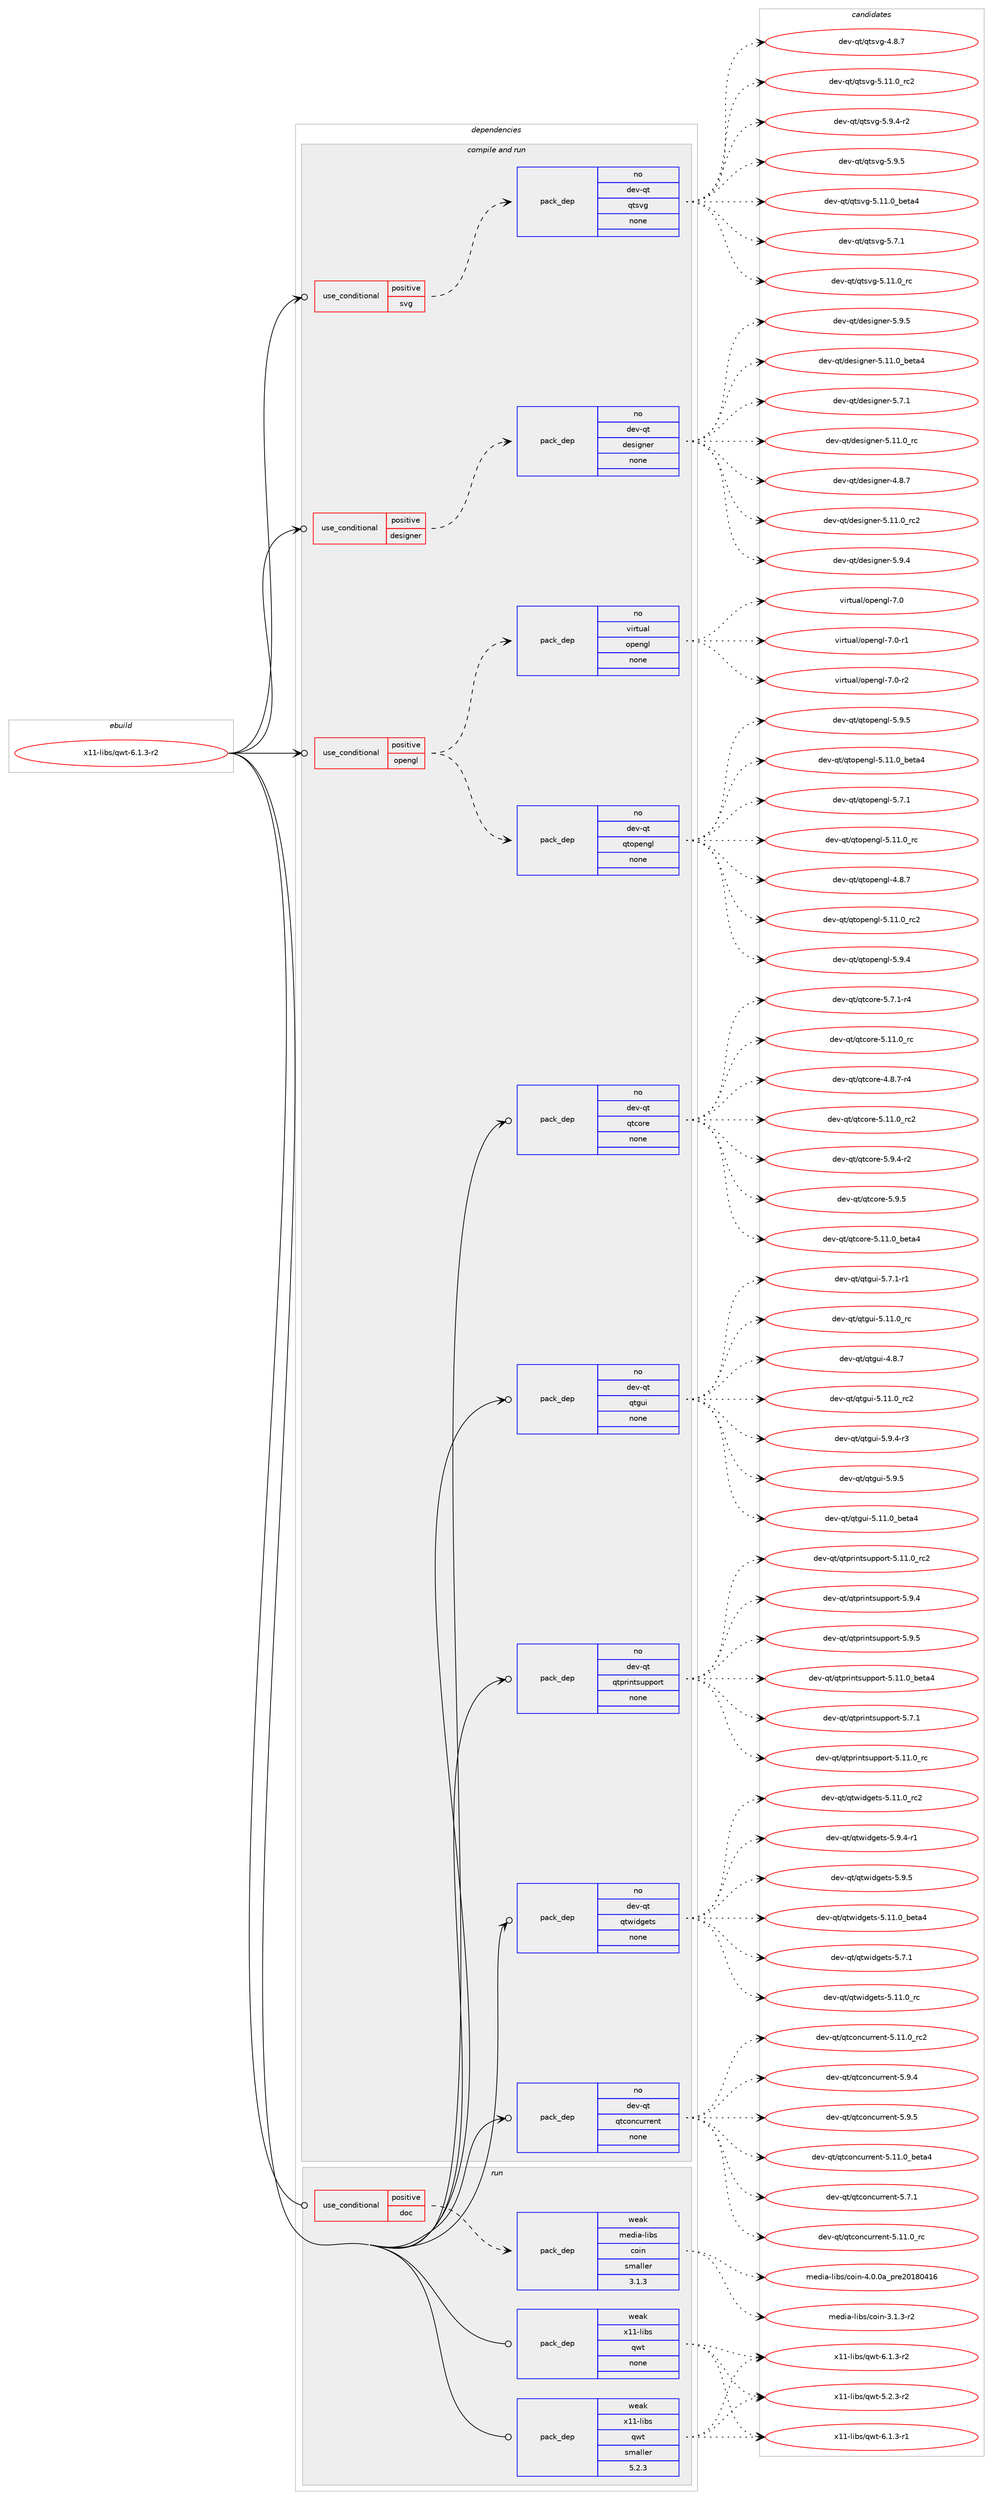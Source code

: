 digraph prolog {

# *************
# Graph options
# *************

newrank=true;
concentrate=true;
compound=true;
graph [rankdir=LR,fontname=Helvetica,fontsize=10,ranksep=1.5];#, ranksep=2.5, nodesep=0.2];
edge  [arrowhead=vee];
node  [fontname=Helvetica,fontsize=10];

# **********
# The ebuild
# **********

subgraph cluster_leftcol {
color=gray;
rank=same;
label=<<i>ebuild</i>>;
id [label="x11-libs/qwt-6.1.3-r2", color=red, width=4, href="../x11-libs/qwt-6.1.3-r2.svg"];
}

# ****************
# The dependencies
# ****************

subgraph cluster_midcol {
color=gray;
label=<<i>dependencies</i>>;
subgraph cluster_compile {
fillcolor="#eeeeee";
style=filled;
label=<<i>compile</i>>;
}
subgraph cluster_compileandrun {
fillcolor="#eeeeee";
style=filled;
label=<<i>compile and run</i>>;
subgraph cond1252 {
dependency9314 [label=<<TABLE BORDER="0" CELLBORDER="1" CELLSPACING="0" CELLPADDING="4"><TR><TD ROWSPAN="3" CELLPADDING="10">use_conditional</TD></TR><TR><TD>positive</TD></TR><TR><TD>designer</TD></TR></TABLE>>, shape=none, color=red];
subgraph pack7965 {
dependency9315 [label=<<TABLE BORDER="0" CELLBORDER="1" CELLSPACING="0" CELLPADDING="4" WIDTH="220"><TR><TD ROWSPAN="6" CELLPADDING="30">pack_dep</TD></TR><TR><TD WIDTH="110">no</TD></TR><TR><TD>dev-qt</TD></TR><TR><TD>designer</TD></TR><TR><TD>none</TD></TR><TR><TD></TD></TR></TABLE>>, shape=none, color=blue];
}
dependency9314:e -> dependency9315:w [weight=20,style="dashed",arrowhead="vee"];
}
id:e -> dependency9314:w [weight=20,style="solid",arrowhead="odotvee"];
subgraph cond1253 {
dependency9316 [label=<<TABLE BORDER="0" CELLBORDER="1" CELLSPACING="0" CELLPADDING="4"><TR><TD ROWSPAN="3" CELLPADDING="10">use_conditional</TD></TR><TR><TD>positive</TD></TR><TR><TD>opengl</TD></TR></TABLE>>, shape=none, color=red];
subgraph pack7966 {
dependency9317 [label=<<TABLE BORDER="0" CELLBORDER="1" CELLSPACING="0" CELLPADDING="4" WIDTH="220"><TR><TD ROWSPAN="6" CELLPADDING="30">pack_dep</TD></TR><TR><TD WIDTH="110">no</TD></TR><TR><TD>dev-qt</TD></TR><TR><TD>qtopengl</TD></TR><TR><TD>none</TD></TR><TR><TD></TD></TR></TABLE>>, shape=none, color=blue];
}
dependency9316:e -> dependency9317:w [weight=20,style="dashed",arrowhead="vee"];
subgraph pack7967 {
dependency9318 [label=<<TABLE BORDER="0" CELLBORDER="1" CELLSPACING="0" CELLPADDING="4" WIDTH="220"><TR><TD ROWSPAN="6" CELLPADDING="30">pack_dep</TD></TR><TR><TD WIDTH="110">no</TD></TR><TR><TD>virtual</TD></TR><TR><TD>opengl</TD></TR><TR><TD>none</TD></TR><TR><TD></TD></TR></TABLE>>, shape=none, color=blue];
}
dependency9316:e -> dependency9318:w [weight=20,style="dashed",arrowhead="vee"];
}
id:e -> dependency9316:w [weight=20,style="solid",arrowhead="odotvee"];
subgraph cond1254 {
dependency9319 [label=<<TABLE BORDER="0" CELLBORDER="1" CELLSPACING="0" CELLPADDING="4"><TR><TD ROWSPAN="3" CELLPADDING="10">use_conditional</TD></TR><TR><TD>positive</TD></TR><TR><TD>svg</TD></TR></TABLE>>, shape=none, color=red];
subgraph pack7968 {
dependency9320 [label=<<TABLE BORDER="0" CELLBORDER="1" CELLSPACING="0" CELLPADDING="4" WIDTH="220"><TR><TD ROWSPAN="6" CELLPADDING="30">pack_dep</TD></TR><TR><TD WIDTH="110">no</TD></TR><TR><TD>dev-qt</TD></TR><TR><TD>qtsvg</TD></TR><TR><TD>none</TD></TR><TR><TD></TD></TR></TABLE>>, shape=none, color=blue];
}
dependency9319:e -> dependency9320:w [weight=20,style="dashed",arrowhead="vee"];
}
id:e -> dependency9319:w [weight=20,style="solid",arrowhead="odotvee"];
subgraph pack7969 {
dependency9321 [label=<<TABLE BORDER="0" CELLBORDER="1" CELLSPACING="0" CELLPADDING="4" WIDTH="220"><TR><TD ROWSPAN="6" CELLPADDING="30">pack_dep</TD></TR><TR><TD WIDTH="110">no</TD></TR><TR><TD>dev-qt</TD></TR><TR><TD>qtconcurrent</TD></TR><TR><TD>none</TD></TR><TR><TD></TD></TR></TABLE>>, shape=none, color=blue];
}
id:e -> dependency9321:w [weight=20,style="solid",arrowhead="odotvee"];
subgraph pack7970 {
dependency9322 [label=<<TABLE BORDER="0" CELLBORDER="1" CELLSPACING="0" CELLPADDING="4" WIDTH="220"><TR><TD ROWSPAN="6" CELLPADDING="30">pack_dep</TD></TR><TR><TD WIDTH="110">no</TD></TR><TR><TD>dev-qt</TD></TR><TR><TD>qtcore</TD></TR><TR><TD>none</TD></TR><TR><TD></TD></TR></TABLE>>, shape=none, color=blue];
}
id:e -> dependency9322:w [weight=20,style="solid",arrowhead="odotvee"];
subgraph pack7971 {
dependency9323 [label=<<TABLE BORDER="0" CELLBORDER="1" CELLSPACING="0" CELLPADDING="4" WIDTH="220"><TR><TD ROWSPAN="6" CELLPADDING="30">pack_dep</TD></TR><TR><TD WIDTH="110">no</TD></TR><TR><TD>dev-qt</TD></TR><TR><TD>qtgui</TD></TR><TR><TD>none</TD></TR><TR><TD></TD></TR></TABLE>>, shape=none, color=blue];
}
id:e -> dependency9323:w [weight=20,style="solid",arrowhead="odotvee"];
subgraph pack7972 {
dependency9324 [label=<<TABLE BORDER="0" CELLBORDER="1" CELLSPACING="0" CELLPADDING="4" WIDTH="220"><TR><TD ROWSPAN="6" CELLPADDING="30">pack_dep</TD></TR><TR><TD WIDTH="110">no</TD></TR><TR><TD>dev-qt</TD></TR><TR><TD>qtprintsupport</TD></TR><TR><TD>none</TD></TR><TR><TD></TD></TR></TABLE>>, shape=none, color=blue];
}
id:e -> dependency9324:w [weight=20,style="solid",arrowhead="odotvee"];
subgraph pack7973 {
dependency9325 [label=<<TABLE BORDER="0" CELLBORDER="1" CELLSPACING="0" CELLPADDING="4" WIDTH="220"><TR><TD ROWSPAN="6" CELLPADDING="30">pack_dep</TD></TR><TR><TD WIDTH="110">no</TD></TR><TR><TD>dev-qt</TD></TR><TR><TD>qtwidgets</TD></TR><TR><TD>none</TD></TR><TR><TD></TD></TR></TABLE>>, shape=none, color=blue];
}
id:e -> dependency9325:w [weight=20,style="solid",arrowhead="odotvee"];
}
subgraph cluster_run {
fillcolor="#eeeeee";
style=filled;
label=<<i>run</i>>;
subgraph cond1255 {
dependency9326 [label=<<TABLE BORDER="0" CELLBORDER="1" CELLSPACING="0" CELLPADDING="4"><TR><TD ROWSPAN="3" CELLPADDING="10">use_conditional</TD></TR><TR><TD>positive</TD></TR><TR><TD>doc</TD></TR></TABLE>>, shape=none, color=red];
subgraph pack7974 {
dependency9327 [label=<<TABLE BORDER="0" CELLBORDER="1" CELLSPACING="0" CELLPADDING="4" WIDTH="220"><TR><TD ROWSPAN="6" CELLPADDING="30">pack_dep</TD></TR><TR><TD WIDTH="110">weak</TD></TR><TR><TD>media-libs</TD></TR><TR><TD>coin</TD></TR><TR><TD>smaller</TD></TR><TR><TD>3.1.3</TD></TR></TABLE>>, shape=none, color=blue];
}
dependency9326:e -> dependency9327:w [weight=20,style="dashed",arrowhead="vee"];
}
id:e -> dependency9326:w [weight=20,style="solid",arrowhead="odot"];
subgraph pack7975 {
dependency9328 [label=<<TABLE BORDER="0" CELLBORDER="1" CELLSPACING="0" CELLPADDING="4" WIDTH="220"><TR><TD ROWSPAN="6" CELLPADDING="30">pack_dep</TD></TR><TR><TD WIDTH="110">weak</TD></TR><TR><TD>x11-libs</TD></TR><TR><TD>qwt</TD></TR><TR><TD>none</TD></TR><TR><TD></TD></TR></TABLE>>, shape=none, color=blue];
}
id:e -> dependency9328:w [weight=20,style="solid",arrowhead="odot"];
subgraph pack7976 {
dependency9329 [label=<<TABLE BORDER="0" CELLBORDER="1" CELLSPACING="0" CELLPADDING="4" WIDTH="220"><TR><TD ROWSPAN="6" CELLPADDING="30">pack_dep</TD></TR><TR><TD WIDTH="110">weak</TD></TR><TR><TD>x11-libs</TD></TR><TR><TD>qwt</TD></TR><TR><TD>smaller</TD></TR><TR><TD>5.2.3</TD></TR></TABLE>>, shape=none, color=blue];
}
id:e -> dependency9329:w [weight=20,style="solid",arrowhead="odot"];
}
}

# **************
# The candidates
# **************

subgraph cluster_choices {
rank=same;
color=gray;
label=<<i>candidates</i>>;

subgraph choice7965 {
color=black;
nodesep=1;
choice10010111845113116471001011151051031101011144553464949464895981011169752 [label="dev-qt/designer-5.11.0_beta4", color=red, width=4,href="../dev-qt/designer-5.11.0_beta4.svg"];
choice1001011184511311647100101115105103110101114455346554649 [label="dev-qt/designer-5.7.1", color=red, width=4,href="../dev-qt/designer-5.7.1.svg"];
choice1001011184511311647100101115105103110101114455346494946489511499 [label="dev-qt/designer-5.11.0_rc", color=red, width=4,href="../dev-qt/designer-5.11.0_rc.svg"];
choice1001011184511311647100101115105103110101114455246564655 [label="dev-qt/designer-4.8.7", color=red, width=4,href="../dev-qt/designer-4.8.7.svg"];
choice100101118451131164710010111510510311010111445534649494648951149950 [label="dev-qt/designer-5.11.0_rc2", color=red, width=4,href="../dev-qt/designer-5.11.0_rc2.svg"];
choice1001011184511311647100101115105103110101114455346574652 [label="dev-qt/designer-5.9.4", color=red, width=4,href="../dev-qt/designer-5.9.4.svg"];
choice1001011184511311647100101115105103110101114455346574653 [label="dev-qt/designer-5.9.5", color=red, width=4,href="../dev-qt/designer-5.9.5.svg"];
dependency9315:e -> choice10010111845113116471001011151051031101011144553464949464895981011169752:w [style=dotted,weight="100"];
dependency9315:e -> choice1001011184511311647100101115105103110101114455346554649:w [style=dotted,weight="100"];
dependency9315:e -> choice1001011184511311647100101115105103110101114455346494946489511499:w [style=dotted,weight="100"];
dependency9315:e -> choice1001011184511311647100101115105103110101114455246564655:w [style=dotted,weight="100"];
dependency9315:e -> choice100101118451131164710010111510510311010111445534649494648951149950:w [style=dotted,weight="100"];
dependency9315:e -> choice1001011184511311647100101115105103110101114455346574652:w [style=dotted,weight="100"];
dependency9315:e -> choice1001011184511311647100101115105103110101114455346574653:w [style=dotted,weight="100"];
}
subgraph choice7966 {
color=black;
nodesep=1;
choice10010111845113116471131161111121011101031084553464949464895981011169752 [label="dev-qt/qtopengl-5.11.0_beta4", color=red, width=4,href="../dev-qt/qtopengl-5.11.0_beta4.svg"];
choice1001011184511311647113116111112101110103108455346554649 [label="dev-qt/qtopengl-5.7.1", color=red, width=4,href="../dev-qt/qtopengl-5.7.1.svg"];
choice1001011184511311647113116111112101110103108455346494946489511499 [label="dev-qt/qtopengl-5.11.0_rc", color=red, width=4,href="../dev-qt/qtopengl-5.11.0_rc.svg"];
choice1001011184511311647113116111112101110103108455246564655 [label="dev-qt/qtopengl-4.8.7", color=red, width=4,href="../dev-qt/qtopengl-4.8.7.svg"];
choice100101118451131164711311611111210111010310845534649494648951149950 [label="dev-qt/qtopengl-5.11.0_rc2", color=red, width=4,href="../dev-qt/qtopengl-5.11.0_rc2.svg"];
choice1001011184511311647113116111112101110103108455346574652 [label="dev-qt/qtopengl-5.9.4", color=red, width=4,href="../dev-qt/qtopengl-5.9.4.svg"];
choice1001011184511311647113116111112101110103108455346574653 [label="dev-qt/qtopengl-5.9.5", color=red, width=4,href="../dev-qt/qtopengl-5.9.5.svg"];
dependency9317:e -> choice10010111845113116471131161111121011101031084553464949464895981011169752:w [style=dotted,weight="100"];
dependency9317:e -> choice1001011184511311647113116111112101110103108455346554649:w [style=dotted,weight="100"];
dependency9317:e -> choice1001011184511311647113116111112101110103108455346494946489511499:w [style=dotted,weight="100"];
dependency9317:e -> choice1001011184511311647113116111112101110103108455246564655:w [style=dotted,weight="100"];
dependency9317:e -> choice100101118451131164711311611111210111010310845534649494648951149950:w [style=dotted,weight="100"];
dependency9317:e -> choice1001011184511311647113116111112101110103108455346574652:w [style=dotted,weight="100"];
dependency9317:e -> choice1001011184511311647113116111112101110103108455346574653:w [style=dotted,weight="100"];
}
subgraph choice7967 {
color=black;
nodesep=1;
choice118105114116117971084711111210111010310845554648 [label="virtual/opengl-7.0", color=red, width=4,href="../virtual/opengl-7.0.svg"];
choice1181051141161179710847111112101110103108455546484511449 [label="virtual/opengl-7.0-r1", color=red, width=4,href="../virtual/opengl-7.0-r1.svg"];
choice1181051141161179710847111112101110103108455546484511450 [label="virtual/opengl-7.0-r2", color=red, width=4,href="../virtual/opengl-7.0-r2.svg"];
dependency9318:e -> choice118105114116117971084711111210111010310845554648:w [style=dotted,weight="100"];
dependency9318:e -> choice1181051141161179710847111112101110103108455546484511449:w [style=dotted,weight="100"];
dependency9318:e -> choice1181051141161179710847111112101110103108455546484511450:w [style=dotted,weight="100"];
}
subgraph choice7968 {
color=black;
nodesep=1;
choice10010111845113116471131161151181034553464949464895981011169752 [label="dev-qt/qtsvg-5.11.0_beta4", color=red, width=4,href="../dev-qt/qtsvg-5.11.0_beta4.svg"];
choice1001011184511311647113116115118103455346554649 [label="dev-qt/qtsvg-5.7.1", color=red, width=4,href="../dev-qt/qtsvg-5.7.1.svg"];
choice1001011184511311647113116115118103455346494946489511499 [label="dev-qt/qtsvg-5.11.0_rc", color=red, width=4,href="../dev-qt/qtsvg-5.11.0_rc.svg"];
choice1001011184511311647113116115118103455246564655 [label="dev-qt/qtsvg-4.8.7", color=red, width=4,href="../dev-qt/qtsvg-4.8.7.svg"];
choice100101118451131164711311611511810345534649494648951149950 [label="dev-qt/qtsvg-5.11.0_rc2", color=red, width=4,href="../dev-qt/qtsvg-5.11.0_rc2.svg"];
choice10010111845113116471131161151181034553465746524511450 [label="dev-qt/qtsvg-5.9.4-r2", color=red, width=4,href="../dev-qt/qtsvg-5.9.4-r2.svg"];
choice1001011184511311647113116115118103455346574653 [label="dev-qt/qtsvg-5.9.5", color=red, width=4,href="../dev-qt/qtsvg-5.9.5.svg"];
dependency9320:e -> choice10010111845113116471131161151181034553464949464895981011169752:w [style=dotted,weight="100"];
dependency9320:e -> choice1001011184511311647113116115118103455346554649:w [style=dotted,weight="100"];
dependency9320:e -> choice1001011184511311647113116115118103455346494946489511499:w [style=dotted,weight="100"];
dependency9320:e -> choice1001011184511311647113116115118103455246564655:w [style=dotted,weight="100"];
dependency9320:e -> choice100101118451131164711311611511810345534649494648951149950:w [style=dotted,weight="100"];
dependency9320:e -> choice10010111845113116471131161151181034553465746524511450:w [style=dotted,weight="100"];
dependency9320:e -> choice1001011184511311647113116115118103455346574653:w [style=dotted,weight="100"];
}
subgraph choice7969 {
color=black;
nodesep=1;
choice100101118451131164711311699111110991171141141011101164553464949464895981011169752 [label="dev-qt/qtconcurrent-5.11.0_beta4", color=red, width=4,href="../dev-qt/qtconcurrent-5.11.0_beta4.svg"];
choice10010111845113116471131169911111099117114114101110116455346554649 [label="dev-qt/qtconcurrent-5.7.1", color=red, width=4,href="../dev-qt/qtconcurrent-5.7.1.svg"];
choice10010111845113116471131169911111099117114114101110116455346494946489511499 [label="dev-qt/qtconcurrent-5.11.0_rc", color=red, width=4,href="../dev-qt/qtconcurrent-5.11.0_rc.svg"];
choice1001011184511311647113116991111109911711411410111011645534649494648951149950 [label="dev-qt/qtconcurrent-5.11.0_rc2", color=red, width=4,href="../dev-qt/qtconcurrent-5.11.0_rc2.svg"];
choice10010111845113116471131169911111099117114114101110116455346574652 [label="dev-qt/qtconcurrent-5.9.4", color=red, width=4,href="../dev-qt/qtconcurrent-5.9.4.svg"];
choice10010111845113116471131169911111099117114114101110116455346574653 [label="dev-qt/qtconcurrent-5.9.5", color=red, width=4,href="../dev-qt/qtconcurrent-5.9.5.svg"];
dependency9321:e -> choice100101118451131164711311699111110991171141141011101164553464949464895981011169752:w [style=dotted,weight="100"];
dependency9321:e -> choice10010111845113116471131169911111099117114114101110116455346554649:w [style=dotted,weight="100"];
dependency9321:e -> choice10010111845113116471131169911111099117114114101110116455346494946489511499:w [style=dotted,weight="100"];
dependency9321:e -> choice1001011184511311647113116991111109911711411410111011645534649494648951149950:w [style=dotted,weight="100"];
dependency9321:e -> choice10010111845113116471131169911111099117114114101110116455346574652:w [style=dotted,weight="100"];
dependency9321:e -> choice10010111845113116471131169911111099117114114101110116455346574653:w [style=dotted,weight="100"];
}
subgraph choice7970 {
color=black;
nodesep=1;
choice1001011184511311647113116991111141014553464949464895981011169752 [label="dev-qt/qtcore-5.11.0_beta4", color=red, width=4,href="../dev-qt/qtcore-5.11.0_beta4.svg"];
choice1001011184511311647113116991111141014553465546494511452 [label="dev-qt/qtcore-5.7.1-r4", color=red, width=4,href="../dev-qt/qtcore-5.7.1-r4.svg"];
choice100101118451131164711311699111114101455346494946489511499 [label="dev-qt/qtcore-5.11.0_rc", color=red, width=4,href="../dev-qt/qtcore-5.11.0_rc.svg"];
choice1001011184511311647113116991111141014552465646554511452 [label="dev-qt/qtcore-4.8.7-r4", color=red, width=4,href="../dev-qt/qtcore-4.8.7-r4.svg"];
choice10010111845113116471131169911111410145534649494648951149950 [label="dev-qt/qtcore-5.11.0_rc2", color=red, width=4,href="../dev-qt/qtcore-5.11.0_rc2.svg"];
choice1001011184511311647113116991111141014553465746524511450 [label="dev-qt/qtcore-5.9.4-r2", color=red, width=4,href="../dev-qt/qtcore-5.9.4-r2.svg"];
choice100101118451131164711311699111114101455346574653 [label="dev-qt/qtcore-5.9.5", color=red, width=4,href="../dev-qt/qtcore-5.9.5.svg"];
dependency9322:e -> choice1001011184511311647113116991111141014553464949464895981011169752:w [style=dotted,weight="100"];
dependency9322:e -> choice1001011184511311647113116991111141014553465546494511452:w [style=dotted,weight="100"];
dependency9322:e -> choice100101118451131164711311699111114101455346494946489511499:w [style=dotted,weight="100"];
dependency9322:e -> choice1001011184511311647113116991111141014552465646554511452:w [style=dotted,weight="100"];
dependency9322:e -> choice10010111845113116471131169911111410145534649494648951149950:w [style=dotted,weight="100"];
dependency9322:e -> choice1001011184511311647113116991111141014553465746524511450:w [style=dotted,weight="100"];
dependency9322:e -> choice100101118451131164711311699111114101455346574653:w [style=dotted,weight="100"];
}
subgraph choice7971 {
color=black;
nodesep=1;
choice10010111845113116471131161031171054553464949464895981011169752 [label="dev-qt/qtgui-5.11.0_beta4", color=red, width=4,href="../dev-qt/qtgui-5.11.0_beta4.svg"];
choice10010111845113116471131161031171054553465546494511449 [label="dev-qt/qtgui-5.7.1-r1", color=red, width=4,href="../dev-qt/qtgui-5.7.1-r1.svg"];
choice1001011184511311647113116103117105455346494946489511499 [label="dev-qt/qtgui-5.11.0_rc", color=red, width=4,href="../dev-qt/qtgui-5.11.0_rc.svg"];
choice1001011184511311647113116103117105455246564655 [label="dev-qt/qtgui-4.8.7", color=red, width=4,href="../dev-qt/qtgui-4.8.7.svg"];
choice100101118451131164711311610311710545534649494648951149950 [label="dev-qt/qtgui-5.11.0_rc2", color=red, width=4,href="../dev-qt/qtgui-5.11.0_rc2.svg"];
choice10010111845113116471131161031171054553465746524511451 [label="dev-qt/qtgui-5.9.4-r3", color=red, width=4,href="../dev-qt/qtgui-5.9.4-r3.svg"];
choice1001011184511311647113116103117105455346574653 [label="dev-qt/qtgui-5.9.5", color=red, width=4,href="../dev-qt/qtgui-5.9.5.svg"];
dependency9323:e -> choice10010111845113116471131161031171054553464949464895981011169752:w [style=dotted,weight="100"];
dependency9323:e -> choice10010111845113116471131161031171054553465546494511449:w [style=dotted,weight="100"];
dependency9323:e -> choice1001011184511311647113116103117105455346494946489511499:w [style=dotted,weight="100"];
dependency9323:e -> choice1001011184511311647113116103117105455246564655:w [style=dotted,weight="100"];
dependency9323:e -> choice100101118451131164711311610311710545534649494648951149950:w [style=dotted,weight="100"];
dependency9323:e -> choice10010111845113116471131161031171054553465746524511451:w [style=dotted,weight="100"];
dependency9323:e -> choice1001011184511311647113116103117105455346574653:w [style=dotted,weight="100"];
}
subgraph choice7972 {
color=black;
nodesep=1;
choice10010111845113116471131161121141051101161151171121121111141164553464949464895981011169752 [label="dev-qt/qtprintsupport-5.11.0_beta4", color=red, width=4,href="../dev-qt/qtprintsupport-5.11.0_beta4.svg"];
choice1001011184511311647113116112114105110116115117112112111114116455346554649 [label="dev-qt/qtprintsupport-5.7.1", color=red, width=4,href="../dev-qt/qtprintsupport-5.7.1.svg"];
choice1001011184511311647113116112114105110116115117112112111114116455346494946489511499 [label="dev-qt/qtprintsupport-5.11.0_rc", color=red, width=4,href="../dev-qt/qtprintsupport-5.11.0_rc.svg"];
choice100101118451131164711311611211410511011611511711211211111411645534649494648951149950 [label="dev-qt/qtprintsupport-5.11.0_rc2", color=red, width=4,href="../dev-qt/qtprintsupport-5.11.0_rc2.svg"];
choice1001011184511311647113116112114105110116115117112112111114116455346574652 [label="dev-qt/qtprintsupport-5.9.4", color=red, width=4,href="../dev-qt/qtprintsupport-5.9.4.svg"];
choice1001011184511311647113116112114105110116115117112112111114116455346574653 [label="dev-qt/qtprintsupport-5.9.5", color=red, width=4,href="../dev-qt/qtprintsupport-5.9.5.svg"];
dependency9324:e -> choice10010111845113116471131161121141051101161151171121121111141164553464949464895981011169752:w [style=dotted,weight="100"];
dependency9324:e -> choice1001011184511311647113116112114105110116115117112112111114116455346554649:w [style=dotted,weight="100"];
dependency9324:e -> choice1001011184511311647113116112114105110116115117112112111114116455346494946489511499:w [style=dotted,weight="100"];
dependency9324:e -> choice100101118451131164711311611211410511011611511711211211111411645534649494648951149950:w [style=dotted,weight="100"];
dependency9324:e -> choice1001011184511311647113116112114105110116115117112112111114116455346574652:w [style=dotted,weight="100"];
dependency9324:e -> choice1001011184511311647113116112114105110116115117112112111114116455346574653:w [style=dotted,weight="100"];
}
subgraph choice7973 {
color=black;
nodesep=1;
choice10010111845113116471131161191051001031011161154553464949464895981011169752 [label="dev-qt/qtwidgets-5.11.0_beta4", color=red, width=4,href="../dev-qt/qtwidgets-5.11.0_beta4.svg"];
choice1001011184511311647113116119105100103101116115455346554649 [label="dev-qt/qtwidgets-5.7.1", color=red, width=4,href="../dev-qt/qtwidgets-5.7.1.svg"];
choice1001011184511311647113116119105100103101116115455346494946489511499 [label="dev-qt/qtwidgets-5.11.0_rc", color=red, width=4,href="../dev-qt/qtwidgets-5.11.0_rc.svg"];
choice100101118451131164711311611910510010310111611545534649494648951149950 [label="dev-qt/qtwidgets-5.11.0_rc2", color=red, width=4,href="../dev-qt/qtwidgets-5.11.0_rc2.svg"];
choice10010111845113116471131161191051001031011161154553465746524511449 [label="dev-qt/qtwidgets-5.9.4-r1", color=red, width=4,href="../dev-qt/qtwidgets-5.9.4-r1.svg"];
choice1001011184511311647113116119105100103101116115455346574653 [label="dev-qt/qtwidgets-5.9.5", color=red, width=4,href="../dev-qt/qtwidgets-5.9.5.svg"];
dependency9325:e -> choice10010111845113116471131161191051001031011161154553464949464895981011169752:w [style=dotted,weight="100"];
dependency9325:e -> choice1001011184511311647113116119105100103101116115455346554649:w [style=dotted,weight="100"];
dependency9325:e -> choice1001011184511311647113116119105100103101116115455346494946489511499:w [style=dotted,weight="100"];
dependency9325:e -> choice100101118451131164711311611910510010310111611545534649494648951149950:w [style=dotted,weight="100"];
dependency9325:e -> choice10010111845113116471131161191051001031011161154553465746524511449:w [style=dotted,weight="100"];
dependency9325:e -> choice1001011184511311647113116119105100103101116115455346574653:w [style=dotted,weight="100"];
}
subgraph choice7974 {
color=black;
nodesep=1;
choice10910110010597451081059811547991111051104551464946514511450 [label="media-libs/coin-3.1.3-r2", color=red, width=4,href="../media-libs/coin-3.1.3-r2.svg"];
choice109101100105974510810598115479911110511045524648464897951121141015048495648524954 [label="media-libs/coin-4.0.0a_pre20180416", color=red, width=4,href="../media-libs/coin-4.0.0a_pre20180416.svg"];
dependency9327:e -> choice10910110010597451081059811547991111051104551464946514511450:w [style=dotted,weight="100"];
dependency9327:e -> choice109101100105974510810598115479911110511045524648464897951121141015048495648524954:w [style=dotted,weight="100"];
}
subgraph choice7975 {
color=black;
nodesep=1;
choice12049494510810598115471131191164553465046514511450 [label="x11-libs/qwt-5.2.3-r2", color=red, width=4,href="../x11-libs/qwt-5.2.3-r2.svg"];
choice12049494510810598115471131191164554464946514511449 [label="x11-libs/qwt-6.1.3-r1", color=red, width=4,href="../x11-libs/qwt-6.1.3-r1.svg"];
choice12049494510810598115471131191164554464946514511450 [label="x11-libs/qwt-6.1.3-r2", color=red, width=4,href="../x11-libs/qwt-6.1.3-r2.svg"];
dependency9328:e -> choice12049494510810598115471131191164553465046514511450:w [style=dotted,weight="100"];
dependency9328:e -> choice12049494510810598115471131191164554464946514511449:w [style=dotted,weight="100"];
dependency9328:e -> choice12049494510810598115471131191164554464946514511450:w [style=dotted,weight="100"];
}
subgraph choice7976 {
color=black;
nodesep=1;
choice12049494510810598115471131191164553465046514511450 [label="x11-libs/qwt-5.2.3-r2", color=red, width=4,href="../x11-libs/qwt-5.2.3-r2.svg"];
choice12049494510810598115471131191164554464946514511449 [label="x11-libs/qwt-6.1.3-r1", color=red, width=4,href="../x11-libs/qwt-6.1.3-r1.svg"];
choice12049494510810598115471131191164554464946514511450 [label="x11-libs/qwt-6.1.3-r2", color=red, width=4,href="../x11-libs/qwt-6.1.3-r2.svg"];
dependency9329:e -> choice12049494510810598115471131191164553465046514511450:w [style=dotted,weight="100"];
dependency9329:e -> choice12049494510810598115471131191164554464946514511449:w [style=dotted,weight="100"];
dependency9329:e -> choice12049494510810598115471131191164554464946514511450:w [style=dotted,weight="100"];
}
}

}
